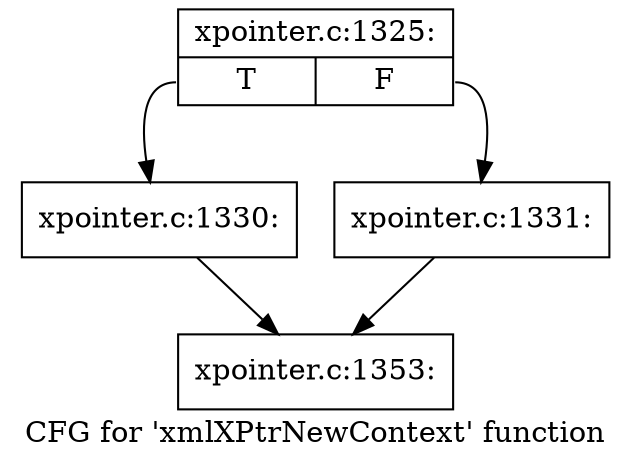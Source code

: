 digraph "CFG for 'xmlXPtrNewContext' function" {
	label="CFG for 'xmlXPtrNewContext' function";

	Node0x51165f0 [shape=record,label="{xpointer.c:1325:|{<s0>T|<s1>F}}"];
	Node0x51165f0:s0 -> Node0x5123d60;
	Node0x51165f0:s1 -> Node0x5124090;
	Node0x5123d60 [shape=record,label="{xpointer.c:1330:}"];
	Node0x5123d60 -> Node0x5116920;
	Node0x5124090 [shape=record,label="{xpointer.c:1331:}"];
	Node0x5124090 -> Node0x5116920;
	Node0x5116920 [shape=record,label="{xpointer.c:1353:}"];
}
